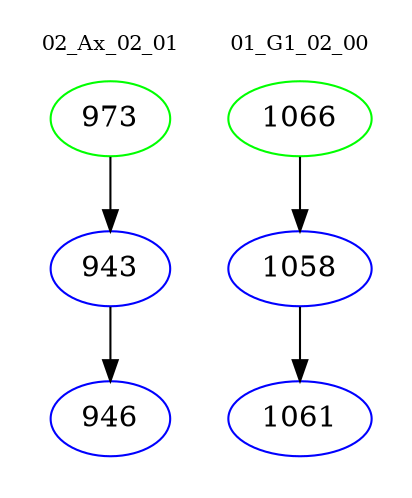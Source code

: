 digraph{
subgraph cluster_0 {
color = white
label = "02_Ax_02_01";
fontsize=10;
T0_973 [label="973", color="green"]
T0_973 -> T0_943 [color="black"]
T0_943 [label="943", color="blue"]
T0_943 -> T0_946 [color="black"]
T0_946 [label="946", color="blue"]
}
subgraph cluster_1 {
color = white
label = "01_G1_02_00";
fontsize=10;
T1_1066 [label="1066", color="green"]
T1_1066 -> T1_1058 [color="black"]
T1_1058 [label="1058", color="blue"]
T1_1058 -> T1_1061 [color="black"]
T1_1061 [label="1061", color="blue"]
}
}
